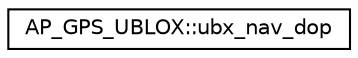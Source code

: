 digraph "Graphical Class Hierarchy"
{
 // INTERACTIVE_SVG=YES
  edge [fontname="Helvetica",fontsize="10",labelfontname="Helvetica",labelfontsize="10"];
  node [fontname="Helvetica",fontsize="10",shape=record];
  rankdir="LR";
  Node1 [label="AP_GPS_UBLOX::ubx_nav_dop",height=0.2,width=0.4,color="black", fillcolor="white", style="filled",URL="$structAP__GPS__UBLOX_1_1ubx__nav__dop.html"];
}
